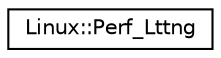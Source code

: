 digraph "Graphical Class Hierarchy"
{
 // INTERACTIVE_SVG=YES
  edge [fontname="Helvetica",fontsize="10",labelfontname="Helvetica",labelfontsize="10"];
  node [fontname="Helvetica",fontsize="10",shape=record];
  rankdir="LR";
  Node1 [label="Linux::Perf_Lttng",height=0.2,width=0.4,color="black", fillcolor="white", style="filled",URL="$classLinux_1_1Perf__Lttng.html"];
}
